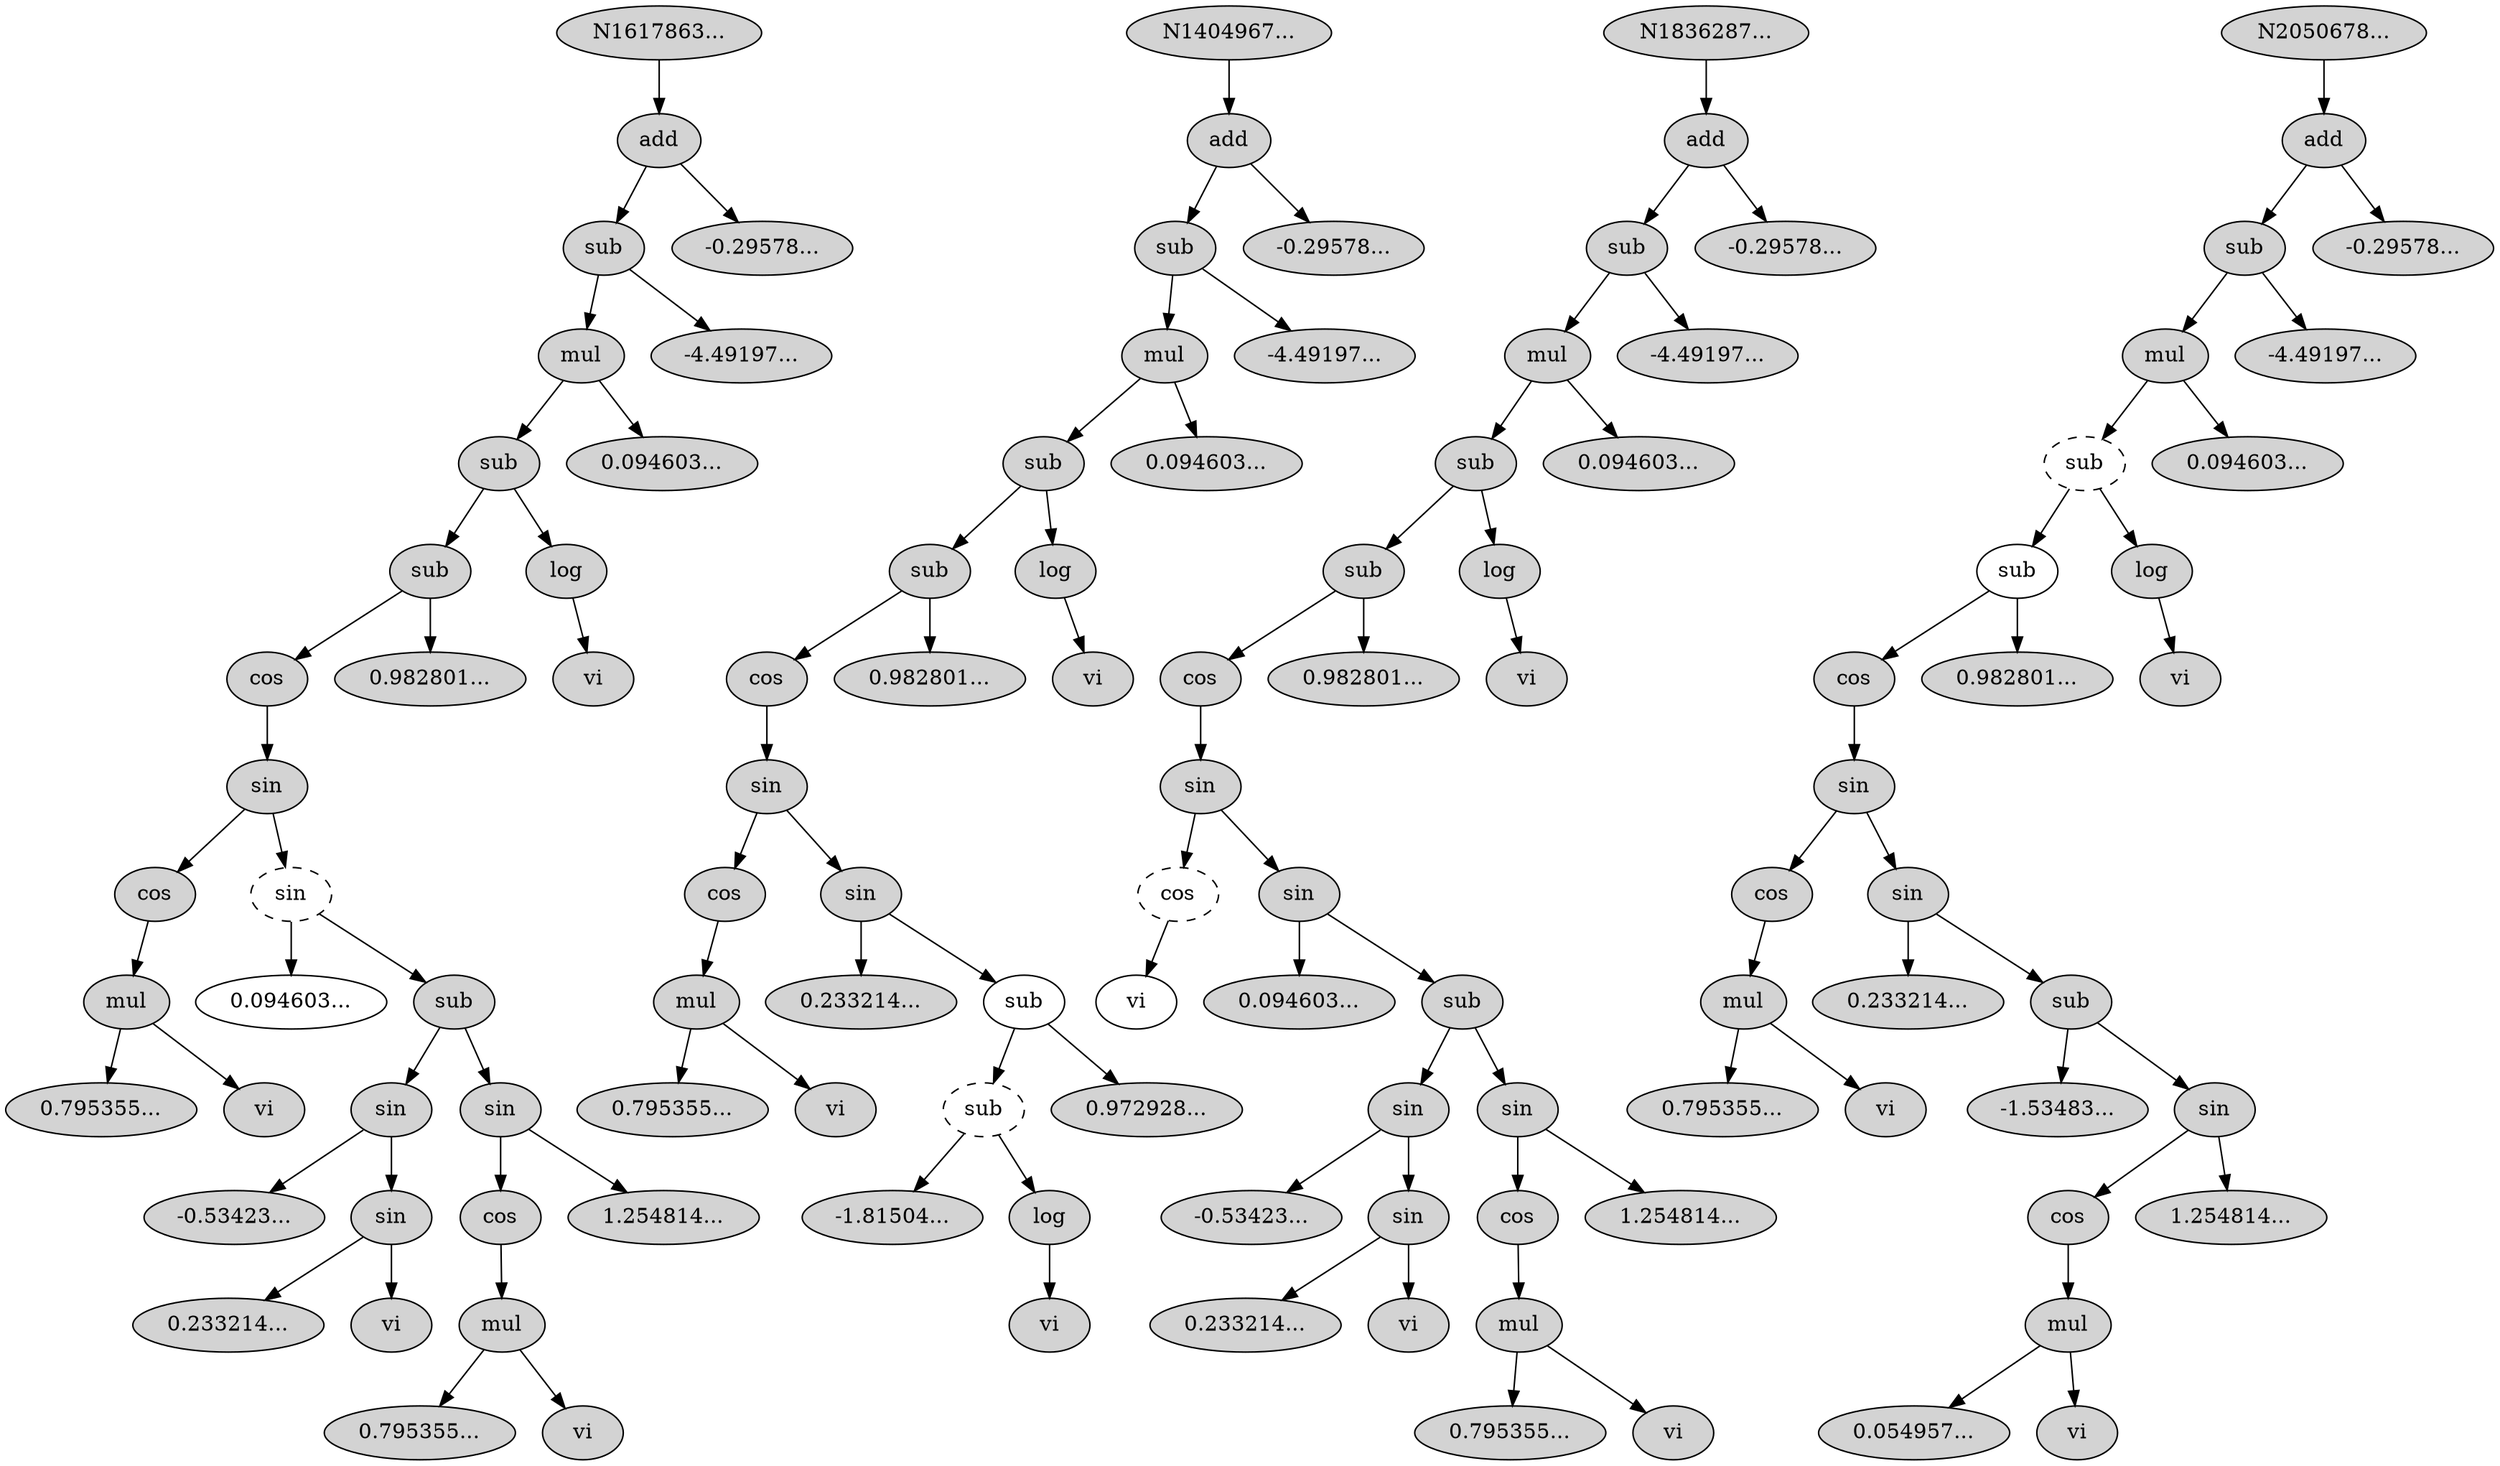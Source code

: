 digraph Population_9 {
N1617863[ style="filled"  label="N1617863..."];
N1617863 -> N1617864;
N1617864[ style="filled"  label="add"];
N1617864 -> N1617865;
N1617865[ style="filled"  label="sub"];
N1617865 -> N1617866;
N1617866[ style="filled"  label="mul"];
N1617866 -> N1617867;
N1617867[ style="filled"  label="sub"];
N1617867 -> N1617868;
N1617868[ style="filled"  label="sub"];
N1617868 -> N1617869;
N1617869[ style="filled"  label="cos"];
N1617869 -> N1617870;
N1617870[ style="filled"  label="sin"];
N1617870 -> N1617871;
N1617871[ style="filled"  label="cos"];
N1617871 -> N1617872;
N1617872[ style="filled"  label="mul"];
N1617872 -> N1617873;
N1617873[ style="filled"  label="0.795355..."];
N1617872 -> N1617874;
N1617874[ style="filled"  label="vi"];
N1617870 -> N1617875;
N1617875[ style="dashed"  label="sin"];
N1617875 -> N1617860;
N1617860[ style="solid"  label="0.094603..."];
N1617875 -> N1617877;
N1617877[ style="filled"  label="sub"];
N1617877 -> N1617878;
N1617878[ style="filled"  label="sin"];
N1617878 -> N1617879;
N1617879[ style="filled"  label="-0.53423..."];
N1617878 -> N1617880;
N1617880[ style="filled"  label="sin"];
N1617880 -> N1617881;
N1617881[ style="filled"  label="0.233214..."];
N1617880 -> N1617882;
N1617882[ style="filled"  label="vi"];
N1617877 -> N1617883;
N1617883[ style="filled"  label="sin"];
N1617883 -> N1617884;
N1617884[ style="filled"  label="cos"];
N1617884 -> N1617885;
N1617885[ style="filled"  label="mul"];
N1617885 -> N1617886;
N1617886[ style="filled"  label="0.795355..."];
N1617885 -> N1617887;
N1617887[ style="filled"  label="vi"];
N1617883 -> N1617888;
N1617888[ style="filled"  label="1.254814..."];
N1617868 -> N1617889;
N1617889[ style="filled"  label="0.982801..."];
N1617867 -> N1617890;
N1617890[ style="filled"  label="log"];
N1617890 -> N1617891;
N1617891[ style="filled"  label="vi"];
N1617866 -> N1617892;
N1617892[ style="filled"  label="0.094603..."];
N1617865 -> N1617893;
N1617893[ style="filled"  label="-4.49197..."];
N1617864 -> N1617894;
N1617894[ style="filled"  label="-0.29578..."];

N1404967[ style="filled"  label="N1404967..."];
N1404967 -> N1404968;
N1404968[ style="filled"  label="add"];
N1404968 -> N1404969;
N1404969[ style="filled"  label="sub"];
N1404969 -> N1404970;
N1404970[ style="filled"  label="mul"];
N1404970 -> N1404971;
N1404971[ style="filled"  label="sub"];
N1404971 -> N1404972;
N1404972[ style="filled"  label="sub"];
N1404972 -> N1404973;
N1404973[ style="filled"  label="cos"];
N1404973 -> N1404974;
N1404974[ style="filled"  label="sin"];
N1404974 -> N1404975;
N1404975[ style="filled"  label="cos"];
N1404975 -> N1404976;
N1404976[ style="filled"  label="mul"];
N1404976 -> N1404977;
N1404977[ style="filled"  label="0.795355..."];
N1404976 -> N1404978;
N1404978[ style="filled"  label="vi"];
N1404974 -> N1404979;
N1404979[ style="filled"  label="sin"];
N1404979 -> N1404980;
N1404980[ style="filled"  label="0.233214..."];
N1404979 -> N1404981;
N1404981[ style="solid"  label="sub"];
N1404981 -> N1404998;
N1404998[ style="dashed"  label="sub"];
N1404998 -> N1404999;
N1404999[ style="filled"  label="-1.81504..."];
N1404998 -> N1405000;
N1405000[ style="filled"  label="log"];
N1405000 -> N1405001;
N1405001[ style="filled"  label="vi"];
N1404981 -> N1404987;
N1404987[ style="filled"  label="0.972928..."];
N1404972 -> N1404988;
N1404988[ style="filled"  label="0.982801..."];
N1404971 -> N1404989;
N1404989[ style="filled"  label="log"];
N1404989 -> N1404990;
N1404990[ style="filled"  label="vi"];
N1404970 -> N1404991;
N1404991[ style="filled"  label="0.094603..."];
N1404969 -> N1404992;
N1404992[ style="filled"  label="-4.49197..."];
N1404968 -> N1404993;
N1404993[ style="filled"  label="-0.29578..."];

N1836287[ style="filled"  label="N1836287..."];
N1836287 -> N1836288;
N1836288[ style="filled"  label="add"];
N1836288 -> N1836289;
N1836289[ style="filled"  label="sub"];
N1836289 -> N1836290;
N1836290[ style="filled"  label="mul"];
N1836290 -> N1836291;
N1836291[ style="filled"  label="sub"];
N1836291 -> N1836292;
N1836292[ style="filled"  label="sub"];
N1836292 -> N1836293;
N1836293[ style="filled"  label="cos"];
N1836293 -> N1836294;
N1836294[ style="filled"  label="sin"];
N1836294 -> N1836295;
N1836295[ style="dashed"  label="cos"];
N1836295 -> N1836281;
N1836281[ style="solid"  label="vi"];
N1836294 -> N1836299;
N1836299[ style="filled"  label="sin"];
N1836299 -> N1836300;
N1836300[ style="filled"  label="0.094603..."];
N1836299 -> N1836301;
N1836301[ style="filled"  label="sub"];
N1836301 -> N1836302;
N1836302[ style="filled"  label="sin"];
N1836302 -> N1836303;
N1836303[ style="filled"  label="-0.53423..."];
N1836302 -> N1836304;
N1836304[ style="filled"  label="sin"];
N1836304 -> N1836305;
N1836305[ style="filled"  label="0.233214..."];
N1836304 -> N1836306;
N1836306[ style="filled"  label="vi"];
N1836301 -> N1836307;
N1836307[ style="filled"  label="sin"];
N1836307 -> N1836308;
N1836308[ style="filled"  label="cos"];
N1836308 -> N1836309;
N1836309[ style="filled"  label="mul"];
N1836309 -> N1836310;
N1836310[ style="filled"  label="0.795355..."];
N1836309 -> N1836311;
N1836311[ style="filled"  label="vi"];
N1836307 -> N1836312;
N1836312[ style="filled"  label="1.254814..."];
N1836292 -> N1836313;
N1836313[ style="filled"  label="0.982801..."];
N1836291 -> N1836314;
N1836314[ style="filled"  label="log"];
N1836314 -> N1836315;
N1836315[ style="filled"  label="vi"];
N1836290 -> N1836316;
N1836316[ style="filled"  label="0.094603..."];
N1836289 -> N1836317;
N1836317[ style="filled"  label="-4.49197..."];
N1836288 -> N1836318;
N1836318[ style="filled"  label="-0.29578..."];

N2050678[ style="filled"  label="N2050678..."];
N2050678 -> N2050679;
N2050679[ style="filled"  label="add"];
N2050679 -> N2050680;
N2050680[ style="filled"  label="sub"];
N2050680 -> N2050681;
N2050681[ style="filled"  label="mul"];
N2050681 -> N2050682;
N2050682[ style="dashed"  label="sub"];
N2050682 -> N2050655;
N2050655[ style="solid"  label="sub"];
N2050655 -> N2050656;
N2050656[ style="filled"  label="cos"];
N2050656 -> N2050657;
N2050657[ style="filled"  label="sin"];
N2050657 -> N2050658;
N2050658[ style="filled"  label="cos"];
N2050658 -> N2050659;
N2050659[ style="filled"  label="mul"];
N2050659 -> N2050660;
N2050660[ style="filled"  label="0.795355..."];
N2050659 -> N2050661;
N2050661[ style="filled"  label="vi"];
N2050657 -> N2050662;
N2050662[ style="filled"  label="sin"];
N2050662 -> N2050663;
N2050663[ style="filled"  label="0.233214..."];
N2050662 -> N2050664;
N2050664[ style="filled"  label="sub"];
N2050664 -> N2050665;
N2050665[ style="filled"  label="-1.53483..."];
N2050664 -> N2050666;
N2050666[ style="filled"  label="sin"];
N2050666 -> N2050667;
N2050667[ style="filled"  label="cos"];
N2050667 -> N2050668;
N2050668[ style="filled"  label="mul"];
N2050668 -> N2050669;
N2050669[ style="filled"  label="0.054957..."];
N2050668 -> N2050670;
N2050670[ style="filled"  label="vi"];
N2050666 -> N2050671;
N2050671[ style="filled"  label="1.254814..."];
N2050655 -> N2050672;
N2050672[ style="filled"  label="0.982801..."];
N2050682 -> N2050697;
N2050697[ style="filled"  label="log"];
N2050697 -> N2050698;
N2050698[ style="filled"  label="vi"];
N2050681 -> N2050699;
N2050699[ style="filled"  label="0.094603..."];
N2050680 -> N2050700;
N2050700[ style="filled"  label="-4.49197..."];
N2050679 -> N2050701;
N2050701[ style="filled"  label="-0.29578..."];

}
